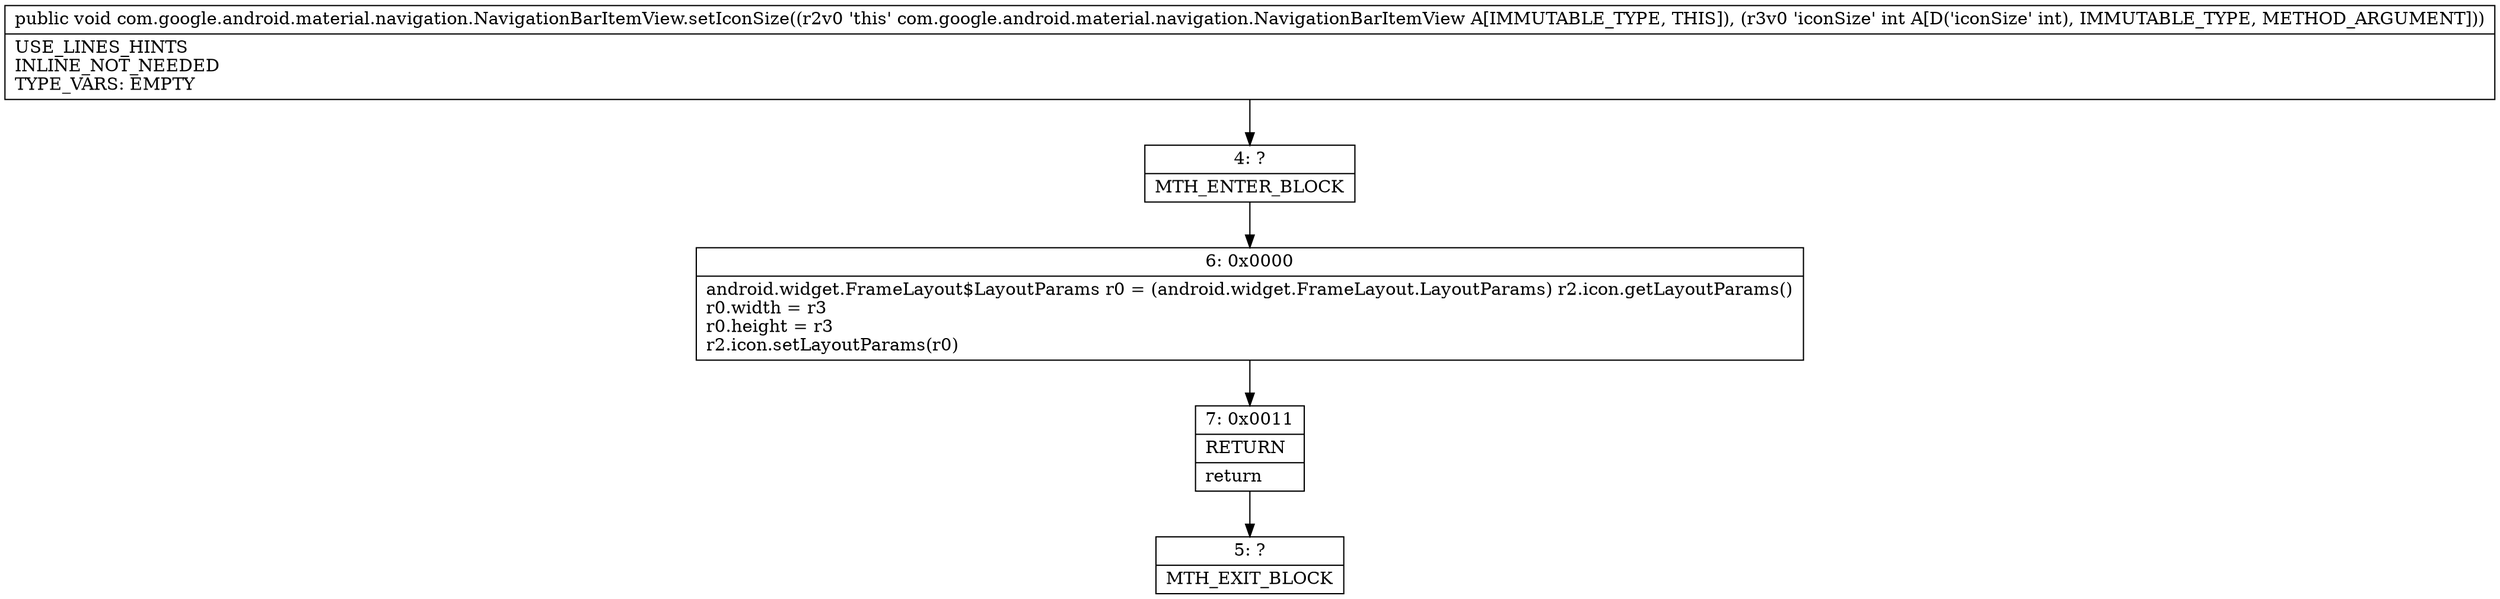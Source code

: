 digraph "CFG forcom.google.android.material.navigation.NavigationBarItemView.setIconSize(I)V" {
Node_4 [shape=record,label="{4\:\ ?|MTH_ENTER_BLOCK\l}"];
Node_6 [shape=record,label="{6\:\ 0x0000|android.widget.FrameLayout$LayoutParams r0 = (android.widget.FrameLayout.LayoutParams) r2.icon.getLayoutParams()\lr0.width = r3\lr0.height = r3\lr2.icon.setLayoutParams(r0)\l}"];
Node_7 [shape=record,label="{7\:\ 0x0011|RETURN\l|return\l}"];
Node_5 [shape=record,label="{5\:\ ?|MTH_EXIT_BLOCK\l}"];
MethodNode[shape=record,label="{public void com.google.android.material.navigation.NavigationBarItemView.setIconSize((r2v0 'this' com.google.android.material.navigation.NavigationBarItemView A[IMMUTABLE_TYPE, THIS]), (r3v0 'iconSize' int A[D('iconSize' int), IMMUTABLE_TYPE, METHOD_ARGUMENT]))  | USE_LINES_HINTS\lINLINE_NOT_NEEDED\lTYPE_VARS: EMPTY\l}"];
MethodNode -> Node_4;Node_4 -> Node_6;
Node_6 -> Node_7;
Node_7 -> Node_5;
}

